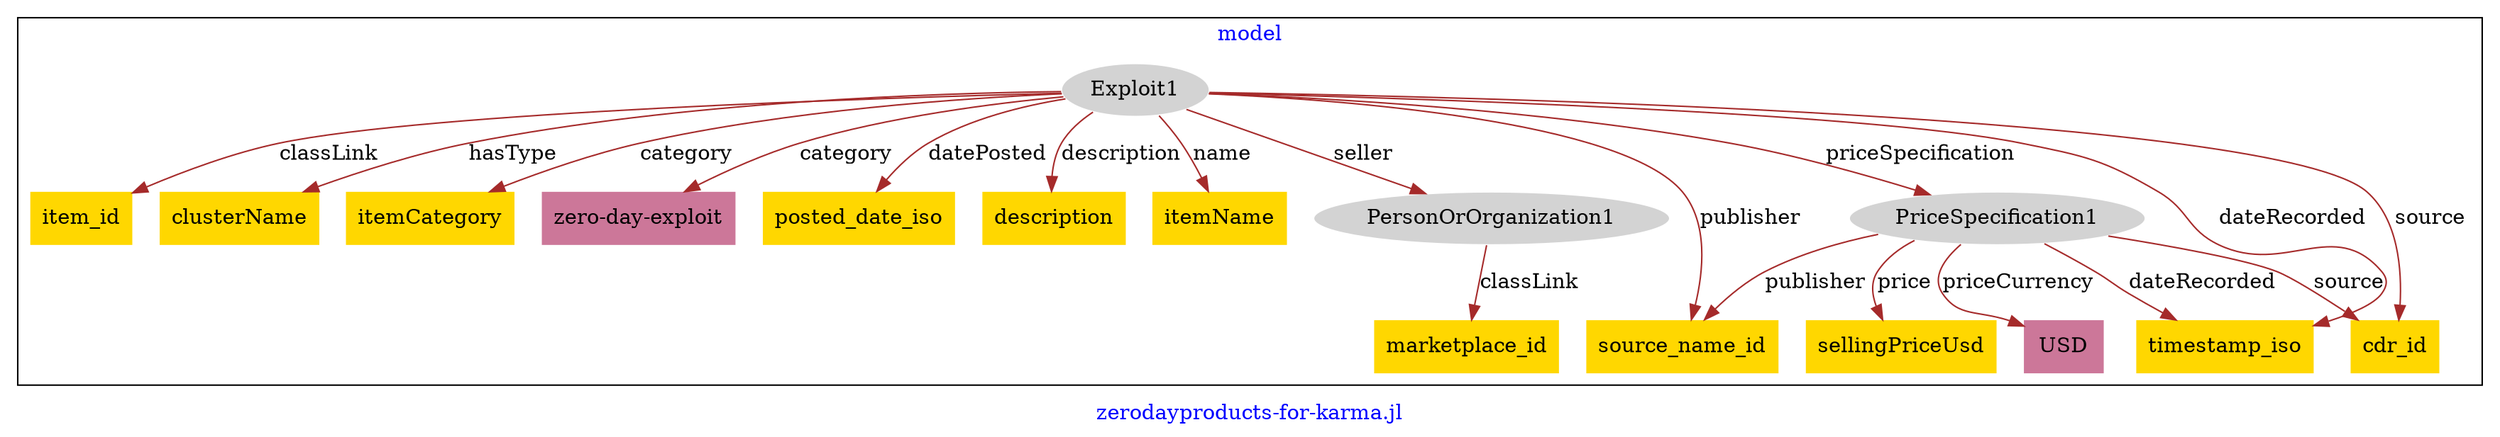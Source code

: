 digraph n0 {
fontcolor="blue"
remincross="true"
label="zerodayproducts-for-karma.jl"
subgraph cluster {
label="model"
n2[style="filled",color="white",fillcolor="lightgray",label="Exploit1"];
n3[shape="plaintext",style="filled",fillcolor="gold",label="item_id"];
n4[shape="plaintext",style="filled",fillcolor="gold",label="clusterName"];
n5[shape="plaintext",style="filled",fillcolor="gold",label="itemCategory"];
n6[shape="plaintext",style="filled",fillcolor="#CC7799",label="zero-day-exploit"];
n7[shape="plaintext",style="filled",fillcolor="gold",label="posted_date_iso"];
n8[shape="plaintext",style="filled",fillcolor="gold",label="description"];
n9[shape="plaintext",style="filled",fillcolor="gold",label="itemName"];
n10[shape="plaintext",style="filled",fillcolor="gold",label="source_name_id"];
n11[style="filled",color="white",fillcolor="lightgray",label="PersonOrOrganization1"];
n12[shape="plaintext",style="filled",fillcolor="gold",label="marketplace_id"];
n13[style="filled",color="white",fillcolor="lightgray",label="PriceSpecification1"];
n14[shape="plaintext",style="filled",fillcolor="gold",label="sellingPriceUsd"];
n15[shape="plaintext",style="filled",fillcolor="#CC7799",label="USD"];
n16[shape="plaintext",style="filled",fillcolor="gold",label="cdr_id"];
n17[shape="plaintext",style="filled",fillcolor="gold",label="timestamp_iso"];
}
n2 -> n3[color="brown",fontcolor="black",label="classLink"]
n2 -> n4[color="brown",fontcolor="black",label="hasType"]
n2 -> n5[color="brown",fontcolor="black",label="category"]
n2 -> n6[color="brown",fontcolor="black",label="category"]
n2 -> n7[color="brown",fontcolor="black",label="datePosted"]
n2 -> n8[color="brown",fontcolor="black",label="description"]
n2 -> n9[color="brown",fontcolor="black",label="name"]
n2 -> n10[color="brown",fontcolor="black",label="publisher"]
n11 -> n12[color="brown",fontcolor="black",label="classLink"]
n13 -> n14[color="brown",fontcolor="black",label="price"]
n13 -> n15[color="brown",fontcolor="black",label="priceCurrency"]
n13 -> n10[color="brown",fontcolor="black",label="publisher"]
n2 -> n16[color="brown",fontcolor="black",label="source"]
n2 -> n13[color="brown",fontcolor="black",label="priceSpecification"]
n2 -> n17[color="brown",fontcolor="black",label="dateRecorded"]
n13 -> n17[color="brown",fontcolor="black",label="dateRecorded"]
n13 -> n16[color="brown",fontcolor="black",label="source"]
n2 -> n11[color="brown",fontcolor="black",label="seller"]
}
